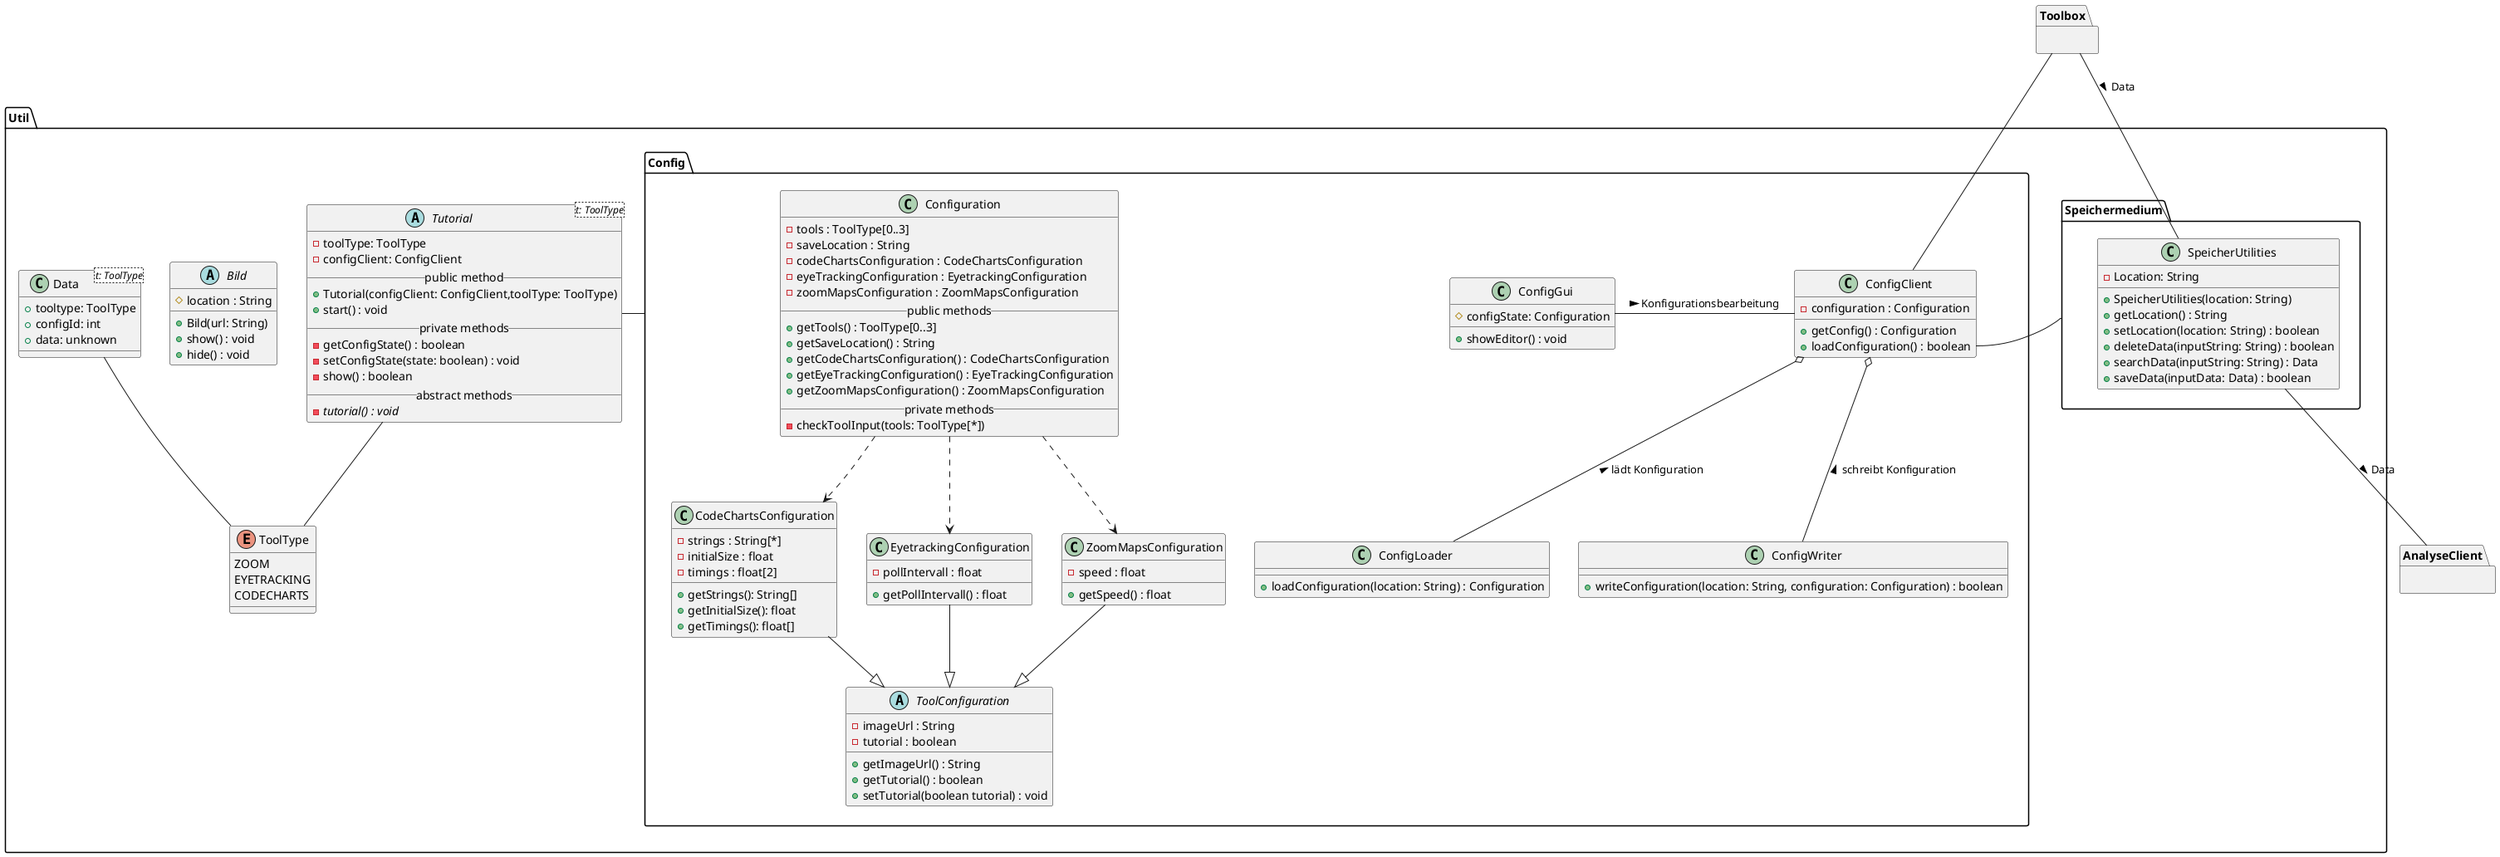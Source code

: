 @startuml util

package Toolbox {}
package AnalyseClient {}

package Util {
    ' --- TUTORIAL ---
    abstract Tutorial<t: ToolType> {
      - toolType: ToolType
      - configClient: ConfigClient
      __public method__
      + Tutorial(configClient: ConfigClient,toolType: ToolType)
      + start() : void
      __private methods__
      - getConfigState() : boolean
      - setConfigState(state: boolean) : void
      - show() : boolean
      __abstract methods__
      - {abstract} tutorial() : void
    }

    enum ToolType {
        ZOOM
        EYETRACKING
        CODECHARTS
    }

    ' --- BILD ---

    abstract Bild {
        # location : String
        + Bild(url: String)
        + show() : void
        + hide() : void
    }

    class Data<t: ToolType> {
        + tooltype: ToolType
        + configId: int
        + data: unknown
    }

    package Config {
        class ConfigClient {
            - configuration : Configuration
            + getConfig() : Configuration
            + loadConfiguration() : boolean
        }
        class ConfigLoader {
            + loadConfiguration(location: String) : Configuration
        }
        class ConfigWriter {
            + writeConfiguration(location: String, configuration: Configuration) : boolean
        }
        class ConfigGui {
            # configState: Configuration
            + showEditor() : void
        }
        class Configuration {
            - tools : ToolType[0..3]
            - saveLocation : String
            - codeChartsConfiguration : CodeChartsConfiguration
            - eyeTrackingConfiguration : EyetrackingConfiguration
            - zoomMapsConfiguration : ZoomMapsConfiguration
            __public methods__
            + getTools() : ToolType[0..3]
            + getSaveLocation() : String
            + getCodeChartsConfiguration() : CodeChartsConfiguration
            + getEyeTrackingConfiguration() : EyeTrackingConfiguration
            + getZoomMapsConfiguration() : ZoomMapsConfiguration
            __private methods__
            - checkToolInput(tools: ToolType[*])
        }
        class CodeChartsConfiguration {
            - strings : String[*]
            - initialSize : float
            - timings : float[2]
            + getStrings(): String[]
            + getInitialSize(): float
            + getTimings(): float[]
        }
        class EyetrackingConfiguration {
            - pollIntervall : float
            + getPollIntervall() : float
        }
        class ZoomMapsConfiguration {
            - speed : float
            + getSpeed() : float
        }
        abstract ToolConfiguration {
            - imageUrl : String
            - tutorial : boolean
            + getImageUrl() : String
            + getTutorial() : boolean
            + setTutorial(boolean tutorial) : void
        }

        ' ConfigClient ..> Configuration

        ConfigClient o-d- ConfigLoader : < lädt Konfiguration

        ConfigClient o-d- ConfigWriter : < schreibt Konfiguration

        ConfigClient -l- ConfigGui : < Konfigurationsbearbeitung

        Configuration ..> ZoomMapsConfiguration
        Configuration ..> CodeChartsConfiguration
        Configuration ..> EyetrackingConfiguration

        ZoomMapsConfiguration --|> ToolConfiguration
        CodeChartsConfiguration --|> ToolConfiguration
        EyetrackingConfiguration --|> ToolConfiguration
    }

    package Speichermedium {
        ' SpeicherUtilities
        class SpeicherUtilities {
            - Location: String
            + SpeicherUtilities(location: String)
            + getLocation() : String
            + setLocation(location: String) : boolean
            + deleteData(inputString: String) : boolean
            + searchData(inputString: String) : Data
            + saveData(inputData: Data) : boolean
        }

    }

    ' Interaktionen
    Tutorial -- ToolType
    Data -- ToolType
    Tutorial -r- Config
    ConfigClient -r- Speichermedium

}
' Externe Module
ConfigClient -u- Toolbox
SpeicherUtilities -- Toolbox : < Data
SpeicherUtilities -- AnalyseClient : > Data

@enduml
